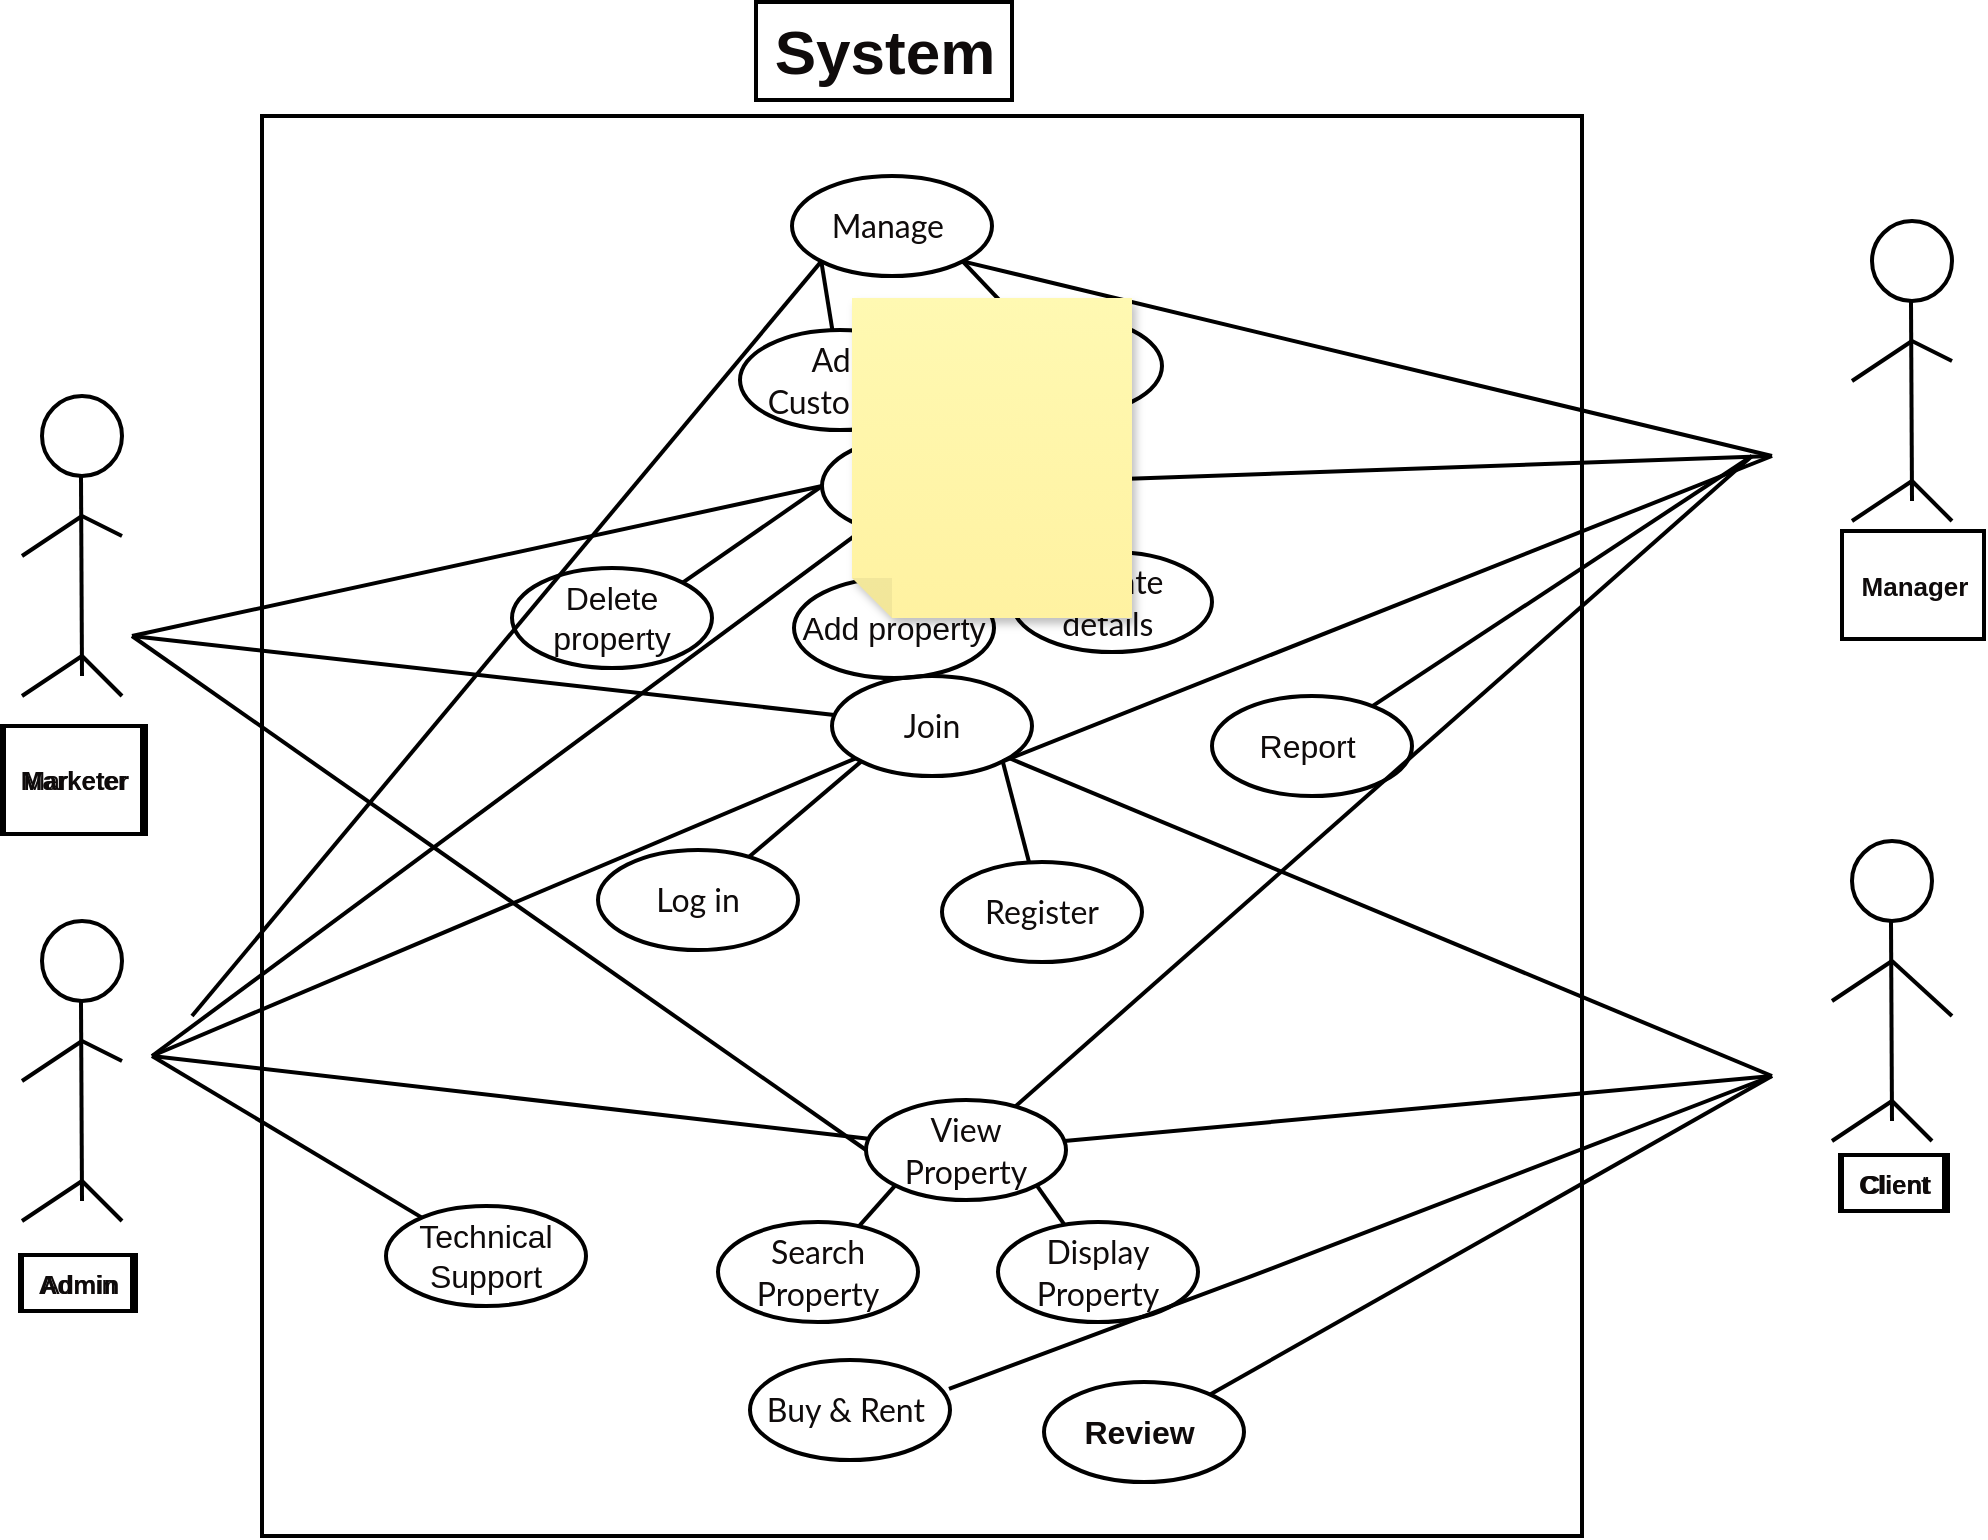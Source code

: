 <mxfile>
    <diagram id="RfYx8B_eWRE7DjxCtsJf" name="Page-1">
        <mxGraphModel dx="1397" dy="92" grid="0" gridSize="10" guides="1" tooltips="1" connect="1" arrows="1" fold="1" page="0" pageScale="1" pageWidth="1200" pageHeight="1920" background="#ffffff" math="0" shadow="0">
            <root>
                <mxCell id="0"/>
                <mxCell id="1" parent="0"/>
                <mxCell id="3" value="" style="rounded=0;whiteSpace=wrap;html=1;fontSize=16;fillColor=none;fontColor=#0f0b0b;labelBackgroundColor=none;labelBorderColor=none;strokeWidth=2;strokeColor=#000000;" parent="1" vertex="1">
                    <mxGeometry x="225" y="520" width="660" height="710" as="geometry"/>
                </mxCell>
                <mxCell id="4" value="" style="ellipse;whiteSpace=wrap;html=1;aspect=fixed;strokeWidth=2;fontSize=16;fillColor=none;fontColor=#0f0b0b;labelBackgroundColor=none;labelBorderColor=none;strokeColor=#000000;" parent="1" vertex="1">
                    <mxGeometry x="1030" y="572.5" width="40" height="40" as="geometry"/>
                </mxCell>
                <mxCell id="5" value="" style="endArrow=none;html=1;strokeWidth=2;fontSize=16;fontColor=#0f0b0b;fillColor=none;labelBackgroundColor=none;labelBorderColor=none;strokeColor=#000000;" parent="1" edge="1">
                    <mxGeometry width="50" height="50" relative="1" as="geometry">
                        <mxPoint x="1050" y="712.5" as="sourcePoint"/>
                        <mxPoint x="1049.5" y="612.5" as="targetPoint"/>
                    </mxGeometry>
                </mxCell>
                <mxCell id="6" value="" style="endArrow=none;html=1;strokeWidth=2;fontSize=16;fontColor=#0f0b0b;fillColor=none;labelBackgroundColor=none;labelBorderColor=none;strokeColor=#000000;" parent="1" edge="1">
                    <mxGeometry width="50" height="50" relative="1" as="geometry">
                        <mxPoint x="1070" y="722.5" as="sourcePoint"/>
                        <mxPoint x="1050" y="702.5" as="targetPoint"/>
                    </mxGeometry>
                </mxCell>
                <mxCell id="7" value="" style="endArrow=none;html=1;strokeWidth=2;fontSize=16;fontColor=#0f0b0b;fillColor=none;labelBackgroundColor=none;labelBorderColor=none;strokeColor=#000000;" parent="1" edge="1">
                    <mxGeometry width="50" height="50" relative="1" as="geometry">
                        <mxPoint x="1020" y="722.5" as="sourcePoint"/>
                        <mxPoint x="1050" y="702.5" as="targetPoint"/>
                    </mxGeometry>
                </mxCell>
                <mxCell id="8" value="" style="endArrow=none;html=1;strokeWidth=2;fontSize=16;fontColor=#0f0b0b;fillColor=none;labelBackgroundColor=none;labelBorderColor=none;strokeColor=#000000;" parent="1" edge="1">
                    <mxGeometry width="50" height="50" relative="1" as="geometry">
                        <mxPoint x="1070" y="642.5" as="sourcePoint"/>
                        <mxPoint x="1050" y="632.5" as="targetPoint"/>
                    </mxGeometry>
                </mxCell>
                <mxCell id="9" value="" style="endArrow=none;html=1;strokeWidth=2;fontSize=16;fontColor=#0f0b0b;fillColor=none;labelBackgroundColor=none;labelBorderColor=none;strokeColor=#000000;" parent="1" edge="1">
                    <mxGeometry width="50" height="50" relative="1" as="geometry">
                        <mxPoint x="1020" y="652.5" as="sourcePoint"/>
                        <mxPoint x="1050" y="632.5" as="targetPoint"/>
                    </mxGeometry>
                </mxCell>
                <mxCell id="10" value="" style="ellipse;whiteSpace=wrap;html=1;aspect=fixed;strokeWidth=2;fontSize=16;fillColor=none;fontColor=#0f0b0b;labelBackgroundColor=none;labelBorderColor=none;strokeColor=#000000;" parent="1" vertex="1">
                    <mxGeometry x="1020" y="882.5" width="40" height="40" as="geometry"/>
                </mxCell>
                <mxCell id="11" value="" style="endArrow=none;html=1;strokeWidth=2;fontSize=16;fontColor=#0f0b0b;fillColor=none;labelBackgroundColor=none;labelBorderColor=none;strokeColor=#000000;" parent="1" edge="1">
                    <mxGeometry width="50" height="50" relative="1" as="geometry">
                        <mxPoint x="1040" y="1022.5" as="sourcePoint"/>
                        <mxPoint x="1039.5" y="922.5" as="targetPoint"/>
                    </mxGeometry>
                </mxCell>
                <mxCell id="12" value="" style="endArrow=none;html=1;strokeWidth=2;fontSize=16;fontColor=#0f0b0b;fillColor=none;labelBackgroundColor=none;labelBorderColor=none;strokeColor=#000000;" parent="1" edge="1">
                    <mxGeometry width="50" height="50" relative="1" as="geometry">
                        <mxPoint x="1060" y="1032.5" as="sourcePoint"/>
                        <mxPoint x="1040" y="1012.5" as="targetPoint"/>
                    </mxGeometry>
                </mxCell>
                <mxCell id="13" value="" style="endArrow=none;html=1;strokeWidth=2;fontSize=16;fontColor=#0f0b0b;fillColor=none;labelBackgroundColor=none;labelBorderColor=none;strokeColor=#000000;" parent="1" edge="1">
                    <mxGeometry width="50" height="50" relative="1" as="geometry">
                        <mxPoint x="1010" y="1032.5" as="sourcePoint"/>
                        <mxPoint x="1040" y="1012.5" as="targetPoint"/>
                    </mxGeometry>
                </mxCell>
                <mxCell id="14" value="" style="endArrow=none;html=1;strokeWidth=2;fontSize=16;fontColor=#0f0b0b;fillColor=none;labelBackgroundColor=none;labelBorderColor=none;strokeColor=#000000;" parent="1" edge="1">
                    <mxGeometry width="50" height="50" relative="1" as="geometry">
                        <mxPoint x="1070" y="970" as="sourcePoint"/>
                        <mxPoint x="1040" y="942.5" as="targetPoint"/>
                    </mxGeometry>
                </mxCell>
                <mxCell id="15" value="" style="endArrow=none;html=1;strokeWidth=2;fontSize=16;fontColor=#0f0b0b;fillColor=none;labelBackgroundColor=none;labelBorderColor=none;strokeColor=#000000;" parent="1" edge="1">
                    <mxGeometry width="50" height="50" relative="1" as="geometry">
                        <mxPoint x="1010" y="962.5" as="sourcePoint"/>
                        <mxPoint x="1040" y="942.5" as="targetPoint"/>
                    </mxGeometry>
                </mxCell>
                <mxCell id="16" value="" style="ellipse;whiteSpace=wrap;html=1;aspect=fixed;strokeWidth=2;fontSize=16;fillColor=none;fontColor=#0f0b0b;labelBackgroundColor=none;labelBorderColor=none;strokeColor=#000000;" parent="1" vertex="1">
                    <mxGeometry x="115" y="660" width="40" height="40" as="geometry"/>
                </mxCell>
                <mxCell id="17" value="" style="endArrow=none;html=1;strokeWidth=2;fontSize=16;fontColor=#0f0b0b;fillColor=none;labelBackgroundColor=none;labelBorderColor=none;strokeColor=#000000;" parent="1" edge="1">
                    <mxGeometry width="50" height="50" relative="1" as="geometry">
                        <mxPoint x="135" y="800" as="sourcePoint"/>
                        <mxPoint x="134.5" y="700" as="targetPoint"/>
                    </mxGeometry>
                </mxCell>
                <mxCell id="18" value="" style="endArrow=none;html=1;strokeWidth=2;fontSize=16;fontColor=#0f0b0b;fillColor=none;labelBackgroundColor=none;labelBorderColor=none;strokeColor=#000000;" parent="1" edge="1">
                    <mxGeometry width="50" height="50" relative="1" as="geometry">
                        <mxPoint x="155" y="810" as="sourcePoint"/>
                        <mxPoint x="135" y="790" as="targetPoint"/>
                    </mxGeometry>
                </mxCell>
                <mxCell id="19" value="" style="endArrow=none;html=1;fontSize=16;strokeWidth=2;fontColor=#0f0b0b;fillColor=none;labelBackgroundColor=none;labelBorderColor=none;strokeColor=#000000;" parent="1" edge="1">
                    <mxGeometry width="50" height="50" relative="1" as="geometry">
                        <mxPoint x="105" y="810" as="sourcePoint"/>
                        <mxPoint x="135" y="790" as="targetPoint"/>
                    </mxGeometry>
                </mxCell>
                <mxCell id="20" value="" style="endArrow=none;html=1;strokeWidth=2;fontSize=16;fontColor=#0f0b0b;fillColor=none;labelBackgroundColor=none;labelBorderColor=none;strokeColor=#000000;" parent="1" edge="1">
                    <mxGeometry width="50" height="50" relative="1" as="geometry">
                        <mxPoint x="155" y="730" as="sourcePoint"/>
                        <mxPoint x="135" y="720" as="targetPoint"/>
                    </mxGeometry>
                </mxCell>
                <mxCell id="21" value="" style="endArrow=none;html=1;fontSize=16;strokeWidth=2;fontColor=#0f0b0b;fillColor=none;labelBackgroundColor=none;labelBorderColor=none;strokeColor=#000000;" parent="1" edge="1">
                    <mxGeometry width="50" height="50" relative="1" as="geometry">
                        <mxPoint x="105" y="740" as="sourcePoint"/>
                        <mxPoint x="135" y="720" as="targetPoint"/>
                    </mxGeometry>
                </mxCell>
                <mxCell id="22" value="" style="ellipse;whiteSpace=wrap;html=1;aspect=fixed;strokeWidth=2;fontSize=16;fillColor=none;fontColor=#0f0b0b;labelBackgroundColor=none;labelBorderColor=none;strokeColor=#000000;" parent="1" vertex="1">
                    <mxGeometry x="115" y="922.5" width="40" height="40" as="geometry"/>
                </mxCell>
                <mxCell id="23" value="" style="endArrow=none;html=1;strokeWidth=2;fontSize=16;fontColor=#0f0b0b;fillColor=none;labelBackgroundColor=none;labelBorderColor=none;strokeColor=#000000;" parent="1" edge="1">
                    <mxGeometry width="50" height="50" relative="1" as="geometry">
                        <mxPoint x="135" y="1062.5" as="sourcePoint"/>
                        <mxPoint x="134.5" y="962.5" as="targetPoint"/>
                    </mxGeometry>
                </mxCell>
                <mxCell id="24" value="" style="endArrow=none;html=1;strokeWidth=2;fontSize=16;fontColor=#0f0b0b;fillColor=none;labelBackgroundColor=none;labelBorderColor=none;strokeColor=#000000;" parent="1" edge="1">
                    <mxGeometry width="50" height="50" relative="1" as="geometry">
                        <mxPoint x="155" y="1072.5" as="sourcePoint"/>
                        <mxPoint x="135" y="1052.5" as="targetPoint"/>
                    </mxGeometry>
                </mxCell>
                <mxCell id="25" value="" style="endArrow=none;html=1;strokeWidth=2;fontSize=16;fontColor=#0f0b0b;fillColor=none;labelBackgroundColor=none;labelBorderColor=none;strokeColor=#000000;" parent="1" edge="1">
                    <mxGeometry width="50" height="50" relative="1" as="geometry">
                        <mxPoint x="105" y="1072.5" as="sourcePoint"/>
                        <mxPoint x="135" y="1052.5" as="targetPoint"/>
                    </mxGeometry>
                </mxCell>
                <mxCell id="26" value="" style="endArrow=none;html=1;strokeWidth=2;fontSize=16;fontColor=#0f0b0b;fillColor=none;labelBackgroundColor=none;labelBorderColor=none;strokeColor=#000000;" parent="1" edge="1">
                    <mxGeometry width="50" height="50" relative="1" as="geometry">
                        <mxPoint x="155" y="992.5" as="sourcePoint"/>
                        <mxPoint x="135" y="982.5" as="targetPoint"/>
                    </mxGeometry>
                </mxCell>
                <mxCell id="27" value="" style="endArrow=none;html=1;strokeWidth=2;fontSize=16;fontColor=#0f0b0b;fillColor=none;labelBackgroundColor=none;labelBorderColor=none;strokeColor=#000000;" parent="1" edge="1">
                    <mxGeometry width="50" height="50" relative="1" as="geometry">
                        <mxPoint x="105" y="1002.5" as="sourcePoint"/>
                        <mxPoint x="135" y="982.5" as="targetPoint"/>
                    </mxGeometry>
                </mxCell>
                <mxCell id="28" value="&lt;p style=&quot;text-align: right; font-size: 13px;&quot; align=&quot;right&quot; class=&quot;MsoNormal&quot;&gt;Manager&lt;/p&gt;" style="text;html=1;align=center;verticalAlign=middle;resizable=0;points=[];autosize=1;fillColor=none;fontColor=#0f0b0b;labelBackgroundColor=none;labelBorderColor=none;strokeWidth=2;strokeColor=#000000;fontSize=13;fontStyle=1" parent="1" vertex="1">
                    <mxGeometry x="1015" y="727.5" width="71" height="54" as="geometry"/>
                </mxCell>
                <mxCell id="30" value="&lt;span style=&quot;font-size: 13px; line-height: 115%;&quot;&gt;Client&lt;/span&gt;" style="text;html=1;align=center;verticalAlign=middle;resizable=0;points=[];autosize=1;fillColor=none;strokeWidth=2;fontSize=13;fontColor=#0f0b0b;labelBackgroundColor=none;labelBorderColor=none;strokeColor=#000000;" parent="1" vertex="1">
                    <mxGeometry x="1015" y="1039.5" width="51" height="28" as="geometry"/>
                </mxCell>
                <mxCell id="32" value="&lt;span style=&quot;font-size: 13px; line-height: 115%;&quot;&gt;Admin&lt;/span&gt;" style="text;html=1;align=center;verticalAlign=middle;resizable=0;points=[];autosize=1;fillColor=none;fontSize=13;fontColor=#0f0b0b;labelBackgroundColor=none;labelBorderColor=none;strokeWidth=2;strokeColor=#000000;" parent="1" vertex="1">
                    <mxGeometry x="105" y="1089.5" width="55" height="28" as="geometry"/>
                </mxCell>
                <mxCell id="33" value="&lt;p style=&quot;text-align: justify; font-size: 13px;&quot; class=&quot;MsoNormal&quot;&gt;Marketer&lt;/p&gt;" style="text;html=1;align=center;verticalAlign=middle;resizable=0;points=[];autosize=1;fillColor=none;fontSize=13;fontColor=#0f0b0b;labelBackgroundColor=none;labelBorderColor=none;strokeWidth=2;strokeColor=#000000;" parent="1" vertex="1">
                    <mxGeometry x="96" y="825" width="69" height="54" as="geometry"/>
                </mxCell>
                <mxCell id="34" value="&lt;span style=&quot;font-size: 31px;&quot;&gt;&lt;font style=&quot;font-size: 31px;&quot;&gt;&lt;span style=&quot;font-size: 31px;&quot;&gt;System&lt;/span&gt;&lt;/font&gt;&lt;/span&gt;" style="text;html=1;align=center;verticalAlign=middle;resizable=0;points=[];autosize=1;fillColor=none;strokeWidth=2;fontSize=31;fontColor=#0f0b0b;labelBackgroundColor=none;labelBorderColor=none;strokeColor=#000000;fontStyle=1" parent="1" vertex="1">
                    <mxGeometry x="472" y="463" width="128" height="49" as="geometry"/>
                </mxCell>
                <mxCell id="51" style="edgeStyle=none;html=1;exitX=1;exitY=1;exitDx=0;exitDy=0;strokeWidth=2;fontSize=16;fontColor=#0f0b0b;fillColor=none;labelBackgroundColor=none;labelBorderColor=none;strokeColor=#000000;endArrow=none;endFill=0;" parent="1" source="35" target="37" edge="1">
                    <mxGeometry relative="1" as="geometry"/>
                </mxCell>
                <mxCell id="52" style="edgeStyle=none;html=1;exitX=0;exitY=1;exitDx=0;exitDy=0;strokeWidth=2;fontSize=16;fontColor=#0f0b0b;fillColor=none;labelBackgroundColor=none;labelBorderColor=none;strokeColor=#000000;endArrow=none;endFill=0;" parent="1" source="35" target="36" edge="1">
                    <mxGeometry relative="1" as="geometry"/>
                </mxCell>
                <mxCell id="35" value="&lt;p data-pm-slice=&quot;1 1 [&amp;quot;tiptapChildEditor&amp;quot;,{&amp;quot;id&amp;quot;:&amp;quot;fb70f001-ee99-46ff-b949-60074a4d5e6c&amp;quot;,&amp;quot;entityid&amp;quot;:&amp;quot;&amp;quot;,&amp;quot;shapeId&amp;quot;:&amp;quot;ecjv3ozk9e&amp;quot;,&amp;quot;textId&amp;quot;:&amp;quot;TKFUad1yQei&amp;quot;}]&quot; dir=&quot;ltr&quot; style=&quot;font-size: 16px;&quot;&gt;&lt;span style=&quot;font-size: 16px; font-family: Lato;&quot;&gt;Manage&amp;nbsp;&lt;/span&gt;&lt;/p&gt;" style="ellipse;whiteSpace=wrap;html=1;strokeWidth=2;fontSize=16;fillColor=none;fontColor=#0f0b0b;labelBackgroundColor=none;labelBorderColor=none;strokeColor=#000000;fontStyle=0" parent="1" vertex="1">
                    <mxGeometry x="490" y="550" width="100" height="50" as="geometry"/>
                </mxCell>
                <mxCell id="36" value="&lt;p data-pm-slice=&quot;1 1 [&amp;quot;tiptapChildEditor&amp;quot;,{&amp;quot;id&amp;quot;:&amp;quot;12672694-4c3d-4927-9237-0cecaf01b426&amp;quot;,&amp;quot;entityid&amp;quot;:&amp;quot;&amp;quot;,&amp;quot;shapeId&amp;quot;:&amp;quot;27w8tu1gql&amp;quot;,&amp;quot;textId&amp;quot;:&amp;quot;TKFUad1yQei&amp;quot;}]&quot; dir=&quot;ltr&quot; style=&quot;font-size: 16px;&quot;&gt;&lt;span style=&quot;font-size: 16px; font-family: Lato;&quot;&gt;Add Customer&amp;nbsp;&lt;/span&gt;&lt;/p&gt;" style="ellipse;whiteSpace=wrap;html=1;strokeWidth=2;fontSize=16;fillColor=none;fontColor=#0f0b0b;labelBackgroundColor=none;labelBorderColor=none;strokeColor=#000000;fontStyle=0" parent="1" vertex="1">
                    <mxGeometry x="464" y="627" width="100" height="50" as="geometry"/>
                </mxCell>
                <mxCell id="37" value="&lt;p data-pm-slice=&quot;1 1 [&amp;quot;tiptapChildEditor&amp;quot;,{&amp;quot;id&amp;quot;:&amp;quot;60acd806-edee-4243-a962-bdbf8711fe28&amp;quot;,&amp;quot;entityid&amp;quot;:&amp;quot;&amp;quot;,&amp;quot;shapeId&amp;quot;:&amp;quot;yc09x6gufp&amp;quot;,&amp;quot;textId&amp;quot;:&amp;quot;TKFUad1yQei&amp;quot;}]&quot; dir=&quot;ltr&quot; style=&quot;font-size: 16px;&quot;&gt;&lt;span style=&quot;font-size: 16px; font-family: Lato;&quot;&gt;Delete Customer&amp;nbsp;&lt;/span&gt;&lt;/p&gt;" style="ellipse;whiteSpace=wrap;html=1;strokeWidth=2;fontSize=16;fillColor=none;fontColor=#0f0b0b;labelBackgroundColor=none;labelBorderColor=none;strokeColor=#000000;fontStyle=0" parent="1" vertex="1">
                    <mxGeometry x="575" y="620" width="100" height="50" as="geometry"/>
                </mxCell>
                <mxCell id="53" style="edgeStyle=none;html=1;exitX=1;exitY=1;exitDx=0;exitDy=0;strokeWidth=2;fontSize=16;fontColor=#0f0b0b;fillColor=none;labelBackgroundColor=none;labelBorderColor=none;strokeColor=#000000;endArrow=none;endFill=0;" parent="1" source="38" target="39" edge="1">
                    <mxGeometry relative="1" as="geometry"/>
                </mxCell>
                <mxCell id="54" style="edgeStyle=none;html=1;exitX=0.5;exitY=1;exitDx=0;exitDy=0;strokeWidth=2;fontSize=16;fontColor=#0f0b0b;fillColor=none;labelBackgroundColor=none;labelBorderColor=none;strokeColor=#000000;endArrow=none;endFill=0;" parent="1" source="38" target="40" edge="1">
                    <mxGeometry relative="1" as="geometry"/>
                </mxCell>
                <mxCell id="55" style="edgeStyle=none;html=1;exitX=0;exitY=0.5;exitDx=0;exitDy=0;entryX=1;entryY=0;entryDx=0;entryDy=0;strokeWidth=2;fontSize=16;fontColor=#0f0b0b;fillColor=none;labelBackgroundColor=none;labelBorderColor=none;strokeColor=#000000;endArrow=none;endFill=0;" parent="1" source="38" target="41" edge="1">
                    <mxGeometry relative="1" as="geometry"/>
                </mxCell>
                <mxCell id="38" value="&lt;p data-pm-slice=&quot;1 1 [&amp;quot;tiptapChildEditor&amp;quot;,{&amp;quot;id&amp;quot;:&amp;quot;89182cde-3145-406e-9c35-c256da68d796&amp;quot;,&amp;quot;entityid&amp;quot;:&amp;quot;&amp;quot;,&amp;quot;shapeId&amp;quot;:&amp;quot;6xi1xsp7p6&amp;quot;,&amp;quot;textId&amp;quot;:&amp;quot;TKFUad1yQei&amp;quot;}]&quot; dir=&quot;ltr&quot; style=&quot;font-size: 16px;&quot;&gt;&lt;span style=&quot;font-size: 16px; font-family: Lato;&quot;&gt;Control of Property&amp;nbsp;&lt;/span&gt;&lt;/p&gt;" style="ellipse;whiteSpace=wrap;html=1;strokeWidth=2;fontSize=16;fillColor=none;fontColor=#0f0b0b;labelBackgroundColor=none;labelBorderColor=none;strokeColor=#000000;" parent="1" vertex="1">
                    <mxGeometry x="505" y="680" width="100" height="50" as="geometry"/>
                </mxCell>
                <mxCell id="39" value="&lt;p data-pm-slice=&quot;1 1 [&amp;quot;tiptapChildEditor&amp;quot;,{&amp;quot;id&amp;quot;:&amp;quot;229a2447-e261-4eaf-8cdd-fe5d0e287021&amp;quot;,&amp;quot;entityid&amp;quot;:&amp;quot;&amp;quot;,&amp;quot;shapeId&amp;quot;:&amp;quot;6gif4pevab&amp;quot;,&amp;quot;textId&amp;quot;:&amp;quot;TKFUad1yQei&amp;quot;}]&quot; dir=&quot;ltr&quot; style=&quot;font-size: 16px;&quot;&gt;&lt;span style=&quot;font-size: 16px; font-family: Lato;&quot;&gt;Update details&amp;nbsp;&lt;/span&gt;&lt;/p&gt;" style="ellipse;whiteSpace=wrap;html=1;strokeWidth=2;fontSize=16;fillColor=none;fontColor=#0f0b0b;labelBackgroundColor=none;labelBorderColor=none;strokeColor=#000000;" parent="1" vertex="1">
                    <mxGeometry x="600" y="738" width="100" height="50" as="geometry"/>
                </mxCell>
                <mxCell id="40" value="&lt;p data-pm-slice=&quot;1 1 [&amp;quot;tiptapChildEditor&amp;quot;,{&amp;quot;id&amp;quot;:&amp;quot;b778cf9c-7402-45e0-a997-aa40227b500b&amp;quot;,&amp;quot;entityid&amp;quot;:&amp;quot;&amp;quot;,&amp;quot;shapeId&amp;quot;:&amp;quot;1emragwngi&amp;quot;,&amp;quot;textId&amp;quot;:&amp;quot;TKFUad1yQei&amp;quot;}]&quot; dir=&quot;ltr&quot; style=&quot;font-size: 16px;&quot;&gt;&lt;span style=&quot;font-size: 16px; font-family: Arial;&quot;&gt;Add property&lt;/span&gt;&lt;/p&gt;" style="ellipse;whiteSpace=wrap;html=1;strokeWidth=2;fontSize=16;fillColor=none;fontColor=#0f0b0b;labelBackgroundColor=none;labelBorderColor=none;strokeColor=#000000;" parent="1" vertex="1">
                    <mxGeometry x="491" y="751" width="100" height="50" as="geometry"/>
                </mxCell>
                <mxCell id="41" value="&lt;p data-pm-slice=&quot;1 1 [&amp;quot;tiptapChildEditor&amp;quot;,{&amp;quot;id&amp;quot;:&amp;quot;11f3c1ef-0839-406e-9f69-3ad79f099be0&amp;quot;,&amp;quot;entityid&amp;quot;:&amp;quot;&amp;quot;,&amp;quot;shapeId&amp;quot;:&amp;quot;17c3e5wizu&amp;quot;,&amp;quot;textId&amp;quot;:&amp;quot;TKFUad1yQei&amp;quot;}]&quot; dir=&quot;ltr&quot; style=&quot;font-size: 16px;&quot;&gt;&lt;span style=&quot;font-size: 16px; font-family: Arial;&quot;&gt;Delete property&lt;/span&gt;&lt;/p&gt;" style="ellipse;whiteSpace=wrap;html=1;strokeWidth=2;fontSize=16;fillColor=none;fontColor=#0f0b0b;labelBackgroundColor=none;labelBorderColor=none;strokeColor=#000000;fontStyle=0" parent="1" vertex="1">
                    <mxGeometry x="350" y="746" width="100" height="50" as="geometry"/>
                </mxCell>
                <mxCell id="56" style="edgeStyle=none;html=1;exitX=1;exitY=1;exitDx=0;exitDy=0;strokeWidth=2;fontSize=16;fontColor=#0f0b0b;fillColor=none;labelBackgroundColor=none;labelBorderColor=none;strokeColor=#000000;endArrow=none;endFill=0;" parent="1" source="42" target="43" edge="1">
                    <mxGeometry relative="1" as="geometry"/>
                </mxCell>
                <mxCell id="57" style="edgeStyle=none;html=1;exitX=0;exitY=1;exitDx=0;exitDy=0;strokeWidth=2;fontSize=16;fontColor=#0f0b0b;fillColor=none;labelBackgroundColor=none;labelBorderColor=none;strokeColor=#000000;endArrow=none;endFill=0;" parent="1" source="42" target="44" edge="1">
                    <mxGeometry relative="1" as="geometry"/>
                </mxCell>
                <mxCell id="42" value="&lt;p data-pm-slice=&quot;1 1 [&amp;quot;tiptapChildEditor&amp;quot;,{&amp;quot;id&amp;quot;:&amp;quot;dbbe79b0-3063-46c5-8e18-a2e126536a5e&amp;quot;,&amp;quot;entityid&amp;quot;:&amp;quot;&amp;quot;,&amp;quot;shapeId&amp;quot;:&amp;quot;3rq19vnsb2&amp;quot;,&amp;quot;textId&amp;quot;:&amp;quot;TKFUad1yQei&amp;quot;}]&quot; dir=&quot;ltr&quot; style=&quot;font-size: 16px;&quot;&gt;&lt;span style=&quot;font-size: 16px; font-family: Lato;&quot;&gt;Join&lt;/span&gt;&lt;/p&gt;" style="ellipse;whiteSpace=wrap;html=1;strokeWidth=2;fontSize=16;fillColor=none;fontColor=#0f0b0b;labelBackgroundColor=none;labelBorderColor=none;strokeColor=#000000;fontStyle=0" parent="1" vertex="1">
                    <mxGeometry x="510" y="800" width="100" height="50" as="geometry"/>
                </mxCell>
                <mxCell id="43" value="&lt;p data-pm-slice=&quot;1 1 [&amp;quot;tiptapChildEditor&amp;quot;,{&amp;quot;id&amp;quot;:&amp;quot;171806fa-b07d-41f4-80a6-adb4a9737d3a&amp;quot;,&amp;quot;entityid&amp;quot;:&amp;quot;&amp;quot;,&amp;quot;shapeId&amp;quot;:&amp;quot;2ihccaw9sg&amp;quot;,&amp;quot;textId&amp;quot;:&amp;quot;TKFUad1yQei&amp;quot;}]&quot; dir=&quot;ltr&quot; style=&quot;font-size: 16px;&quot;&gt;&lt;span style=&quot;font-size: 16px; font-family: Lato;&quot;&gt;Register&lt;/span&gt;&lt;/p&gt;" style="ellipse;whiteSpace=wrap;html=1;strokeWidth=2;fontSize=16;fillColor=none;fontColor=#0f0b0b;labelBackgroundColor=none;labelBorderColor=none;strokeColor=#000000;fontStyle=0" parent="1" vertex="1">
                    <mxGeometry x="565" y="893" width="100" height="50" as="geometry"/>
                </mxCell>
                <mxCell id="44" value="&lt;p data-pm-slice=&quot;1 1 [&amp;quot;tiptapChildEditor&amp;quot;,{&amp;quot;id&amp;quot;:&amp;quot;15b7ea38-4b4b-43f5-8c77-2416d00109b5&amp;quot;,&amp;quot;entityid&amp;quot;:&amp;quot;&amp;quot;,&amp;quot;shapeId&amp;quot;:&amp;quot;83l6ti59ei&amp;quot;,&amp;quot;textId&amp;quot;:&amp;quot;TKFUad1yQei&amp;quot;}]&quot; dir=&quot;ltr&quot; style=&quot;font-size: 16px;&quot;&gt;&lt;span style=&quot;font-size: 16px; font-family: Lato;&quot;&gt;Log in&lt;/span&gt;&lt;/p&gt;" style="ellipse;whiteSpace=wrap;html=1;strokeWidth=2;fontSize=16;fillColor=none;fontColor=#0f0b0b;labelBackgroundColor=none;labelBorderColor=none;strokeColor=#000000;fontStyle=0" parent="1" vertex="1">
                    <mxGeometry x="393" y="887" width="100" height="50" as="geometry"/>
                </mxCell>
                <mxCell id="58" style="edgeStyle=none;html=1;exitX=1;exitY=1;exitDx=0;exitDy=0;strokeWidth=2;fontSize=16;fontColor=#0f0b0b;fillColor=none;labelBackgroundColor=none;labelBorderColor=none;strokeColor=#000000;endArrow=none;endFill=0;" parent="1" source="46" target="48" edge="1">
                    <mxGeometry relative="1" as="geometry"/>
                </mxCell>
                <mxCell id="59" style="edgeStyle=none;html=1;exitX=0;exitY=1;exitDx=0;exitDy=0;strokeWidth=2;fontSize=16;fontColor=#0f0b0b;fillColor=none;labelBackgroundColor=none;labelBorderColor=none;strokeColor=#000000;endArrow=none;endFill=0;" parent="1" source="46" target="47" edge="1">
                    <mxGeometry relative="1" as="geometry"/>
                </mxCell>
                <mxCell id="46" value="&lt;p data-pm-slice=&quot;1 1 [&amp;quot;tiptapChildEditor&amp;quot;,{&amp;quot;id&amp;quot;:&amp;quot;e05d10ee-1e10-48f0-8d5c-b8fab76f87f2&amp;quot;,&amp;quot;entityid&amp;quot;:&amp;quot;&amp;quot;,&amp;quot;shapeId&amp;quot;:&amp;quot;9hd7mcix69&amp;quot;,&amp;quot;textId&amp;quot;:&amp;quot;TKFUad1yQei&amp;quot;}]&quot; dir=&quot;ltr&quot; style=&quot;font-size: 16px;&quot;&gt;&lt;span style=&quot;font-size: 16px; font-family: Lato;&quot;&gt;View Property&lt;/span&gt;&lt;/p&gt;" style="ellipse;whiteSpace=wrap;html=1;strokeWidth=2;fontSize=16;fillColor=none;fontColor=#0f0b0b;labelBackgroundColor=none;labelBorderColor=none;strokeColor=#000000;" parent="1" vertex="1">
                    <mxGeometry x="527" y="1012" width="100" height="50" as="geometry"/>
                </mxCell>
                <mxCell id="47" value="&lt;p data-pm-slice=&quot;1 1 [&amp;quot;tiptapChildEditor&amp;quot;,{&amp;quot;id&amp;quot;:&amp;quot;bafb120d-b480-4af3-8b68-a9d5cf08f5e0&amp;quot;,&amp;quot;entityid&amp;quot;:&amp;quot;&amp;quot;,&amp;quot;shapeId&amp;quot;:&amp;quot;15xb48l6ps&amp;quot;,&amp;quot;textId&amp;quot;:&amp;quot;TKFUad1yQei&amp;quot;}]&quot; dir=&quot;ltr&quot; style=&quot;font-size: 16px;&quot;&gt;&lt;span style=&quot;font-size: 16px; font-family: Lato;&quot;&gt;Search Property&lt;/span&gt;&lt;/p&gt;" style="ellipse;whiteSpace=wrap;html=1;strokeWidth=2;fontSize=16;fillColor=none;fontColor=#0f0b0b;labelBackgroundColor=none;labelBorderColor=none;strokeColor=#000000;" parent="1" vertex="1">
                    <mxGeometry x="453" y="1073" width="100" height="50" as="geometry"/>
                </mxCell>
                <mxCell id="48" value="&lt;p data-pm-slice=&quot;1 1 [&amp;quot;tiptapChildEditor&amp;quot;,{&amp;quot;id&amp;quot;:&amp;quot;4b499bea-759f-4702-af28-7ebf5c57c3b4&amp;quot;,&amp;quot;entityid&amp;quot;:&amp;quot;&amp;quot;,&amp;quot;shapeId&amp;quot;:&amp;quot;2kecxbgva0&amp;quot;,&amp;quot;textId&amp;quot;:&amp;quot;TKFUad1yQei&amp;quot;}]&quot; dir=&quot;ltr&quot; style=&quot;font-size: 16px;&quot;&gt;&lt;span style=&quot;font-size: 16px; font-family: Lato;&quot;&gt;Display Property&lt;/span&gt;&lt;/p&gt;" style="ellipse;whiteSpace=wrap;html=1;strokeWidth=2;fontSize=16;fillColor=none;fontColor=#0f0b0b;labelBackgroundColor=none;labelBorderColor=none;strokeColor=#000000;fontStyle=0" parent="1" vertex="1">
                    <mxGeometry x="593" y="1073" width="100" height="50" as="geometry"/>
                </mxCell>
                <mxCell id="49" value="&lt;p data-pm-slice=&quot;1 1 [&amp;quot;tiptapChildEditor&amp;quot;,{&amp;quot;id&amp;quot;:&amp;quot;6245ac46-6a68-4cfb-b70f-62e3e079b206&amp;quot;,&amp;quot;entityid&amp;quot;:&amp;quot;&amp;quot;,&amp;quot;shapeId&amp;quot;:&amp;quot;1aqvoecalm&amp;quot;,&amp;quot;textId&amp;quot;:&amp;quot;TKFUad1yQei&amp;quot;}]&quot; dir=&quot;ltr&quot; style=&quot;font-size: 16px;&quot;&gt;&lt;span style=&quot;font-size: 16px; font-family: Lato;&quot;&gt;Buy &amp;amp; Rent&amp;nbsp;&lt;/span&gt;&lt;/p&gt;" style="ellipse;whiteSpace=wrap;html=1;strokeWidth=2;fontSize=16;fillColor=none;fontColor=#0f0b0b;labelBackgroundColor=none;labelBorderColor=none;strokeColor=#000000;" parent="1" vertex="1">
                    <mxGeometry x="469" y="1142" width="100" height="50" as="geometry"/>
                </mxCell>
                <mxCell id="50" value="&lt;p data-pm-slice=&quot;1 1 [&amp;quot;tiptapChildEditor&amp;quot;,{&amp;quot;id&amp;quot;:&amp;quot;6245ac46-6a68-4cfb-b70f-62e3e079b206&amp;quot;,&amp;quot;entityid&amp;quot;:&amp;quot;&amp;quot;,&amp;quot;shapeId&amp;quot;:&amp;quot;1aqvoecalm&amp;quot;,&amp;quot;textId&amp;quot;:&amp;quot;TKFUad1yQei&amp;quot;}]&quot; dir=&quot;ltr&quot; style=&quot;font-size: 16px;&quot;&gt;&lt;b style=&quot;font-size: 16px;&quot;&gt;Review&amp;nbsp;&lt;/b&gt;&lt;br style=&quot;font-size: 16px;&quot;&gt;&lt;/p&gt;" style="ellipse;whiteSpace=wrap;html=1;strokeWidth=2;fontSize=16;fillColor=none;fontColor=#0f0b0b;labelBackgroundColor=none;labelBorderColor=none;strokeColor=#000000;" parent="1" vertex="1">
                    <mxGeometry x="616" y="1153" width="100" height="50" as="geometry"/>
                </mxCell>
                <mxCell id="60" value="&lt;p data-pm-slice=&quot;1 1 [&amp;quot;tiptapChildEditor&amp;quot;,{&amp;quot;id&amp;quot;:&amp;quot;229a2447-e261-4eaf-8cdd-fe5d0e287021&amp;quot;,&amp;quot;entityid&amp;quot;:&amp;quot;&amp;quot;,&amp;quot;shapeId&amp;quot;:&amp;quot;6gif4pevab&amp;quot;,&amp;quot;textId&amp;quot;:&amp;quot;TKFUad1yQei&amp;quot;}]&quot; dir=&quot;ltr&quot; style=&quot;font-size: 16px;&quot;&gt;Report&amp;nbsp;&lt;br style=&quot;font-size: 16px;&quot;&gt;&lt;/p&gt;" style="ellipse;whiteSpace=wrap;html=1;strokeWidth=2;fontSize=16;fillColor=none;fontColor=#0f0b0b;labelBackgroundColor=none;labelBorderColor=none;strokeColor=#000000;fontStyle=0" parent="1" vertex="1">
                    <mxGeometry x="700" y="810" width="100" height="50" as="geometry"/>
                </mxCell>
                <mxCell id="61" value="&lt;p data-pm-slice=&quot;1 1 [&amp;quot;tiptapChildEditor&amp;quot;,{&amp;quot;id&amp;quot;:&amp;quot;229a2447-e261-4eaf-8cdd-fe5d0e287021&amp;quot;,&amp;quot;entityid&amp;quot;:&amp;quot;&amp;quot;,&amp;quot;shapeId&amp;quot;:&amp;quot;6gif4pevab&amp;quot;,&amp;quot;textId&amp;quot;:&amp;quot;TKFUad1yQei&amp;quot;}]&quot; dir=&quot;ltr&quot; style=&quot;font-size: 16px;&quot;&gt;Technical Support&lt;br style=&quot;font-size: 16px;&quot;&gt;&lt;/p&gt;" style="ellipse;whiteSpace=wrap;html=1;strokeWidth=2;fontSize=16;fillColor=none;fontColor=#0f0b0b;labelBackgroundColor=none;labelBorderColor=none;strokeColor=#000000;" parent="1" vertex="1">
                    <mxGeometry x="287" y="1065" width="100" height="50" as="geometry"/>
                </mxCell>
                <mxCell id="62" value="" style="endArrow=none;html=1;fontSize=16;entryX=0;entryY=0.5;entryDx=0;entryDy=0;strokeWidth=2;fontColor=#0f0b0b;fillColor=none;labelBackgroundColor=none;labelBorderColor=none;strokeColor=#000000;endFill=0;" parent="1" target="38" edge="1">
                    <mxGeometry width="50" height="50" relative="1" as="geometry">
                        <mxPoint x="160" y="780" as="sourcePoint"/>
                        <mxPoint x="500" y="760" as="targetPoint"/>
                    </mxGeometry>
                </mxCell>
                <mxCell id="63" value="" style="endArrow=none;html=1;fontSize=16;strokeWidth=2;fontColor=#0f0b0b;fillColor=none;labelBackgroundColor=none;labelBorderColor=none;strokeColor=#000000;endFill=0;" parent="1" target="42" edge="1">
                    <mxGeometry width="50" height="50" relative="1" as="geometry">
                        <mxPoint x="160" y="780" as="sourcePoint"/>
                        <mxPoint x="515" y="660" as="targetPoint"/>
                    </mxGeometry>
                </mxCell>
                <mxCell id="64" value="" style="endArrow=none;html=1;fontSize=16;entryX=0;entryY=0.5;entryDx=0;entryDy=0;strokeWidth=2;fontColor=#0f0b0b;fillColor=none;labelBackgroundColor=none;labelBorderColor=none;strokeColor=#000000;endFill=0;" parent="1" target="46" edge="1">
                    <mxGeometry width="50" height="50" relative="1" as="geometry">
                        <mxPoint x="160" y="780" as="sourcePoint"/>
                        <mxPoint x="515" y="660" as="targetPoint"/>
                    </mxGeometry>
                </mxCell>
                <mxCell id="65" value="" style="endArrow=none;html=1;fontSize=16;strokeWidth=2;fontColor=#0f0b0b;fillColor=none;labelBackgroundColor=none;labelBorderColor=none;strokeColor=#000000;endFill=0;" parent="1" target="46" edge="1">
                    <mxGeometry width="50" height="50" relative="1" as="geometry">
                        <mxPoint x="980" y="1000" as="sourcePoint"/>
                        <mxPoint x="910" y="1220" as="targetPoint"/>
                    </mxGeometry>
                </mxCell>
                <mxCell id="66" value="" style="endArrow=none;html=1;fontSize=16;strokeWidth=2;fontColor=#0f0b0b;fillColor=none;labelBackgroundColor=none;labelBorderColor=none;strokeColor=#000000;endFill=0;" parent="1" target="42" edge="1">
                    <mxGeometry width="50" height="50" relative="1" as="geometry">
                        <mxPoint x="980" y="1000" as="sourcePoint"/>
                        <mxPoint x="600" y="840" as="targetPoint"/>
                    </mxGeometry>
                </mxCell>
                <mxCell id="67" value="" style="endArrow=none;html=1;fontSize=16;strokeWidth=2;fontColor=#0f0b0b;fillColor=none;labelBackgroundColor=none;labelBorderColor=none;strokeColor=#000000;endFill=0;" parent="1" target="50" edge="1">
                    <mxGeometry width="50" height="50" relative="1" as="geometry">
                        <mxPoint x="980" y="1000" as="sourcePoint"/>
                        <mxPoint x="610" y="850" as="targetPoint"/>
                    </mxGeometry>
                </mxCell>
                <mxCell id="68" value="" style="endArrow=none;html=1;fontSize=16;entryX=0.995;entryY=0.289;entryDx=0;entryDy=0;strokeWidth=2;fontColor=#0f0b0b;fillColor=none;labelBackgroundColor=none;labelBorderColor=none;strokeColor=#000000;endFill=0;entryPerimeter=0;" parent="1" target="49" edge="1">
                    <mxGeometry width="50" height="50" relative="1" as="geometry">
                        <mxPoint x="980" y="1000" as="sourcePoint"/>
                        <mxPoint x="688.819" y="1234.553" as="targetPoint"/>
                        <Array as="points">
                            <mxPoint x="720" y="1100"/>
                        </Array>
                    </mxGeometry>
                </mxCell>
                <mxCell id="70" value="" style="endArrow=none;html=1;fontSize=16;strokeWidth=2;fontColor=#0f0b0b;fillColor=none;labelBackgroundColor=none;labelBorderColor=none;strokeColor=#000000;endFill=0;" parent="1" target="46" edge="1">
                    <mxGeometry width="50" height="50" relative="1" as="geometry">
                        <mxPoint x="170" y="990" as="sourcePoint"/>
                        <mxPoint x="190" y="1260" as="targetPoint"/>
                    </mxGeometry>
                </mxCell>
                <mxCell id="71" value="" style="endArrow=none;html=1;fontSize=16;entryX=0;entryY=1;entryDx=0;entryDy=0;strokeWidth=2;fontColor=#0f0b0b;fillColor=none;labelBackgroundColor=none;labelBorderColor=none;strokeColor=#000000;endFill=0;" parent="1" target="35" edge="1">
                    <mxGeometry width="50" height="50" relative="1" as="geometry">
                        <mxPoint x="190" y="970" as="sourcePoint"/>
                        <mxPoint x="546.653" y="1045.533" as="targetPoint"/>
                    </mxGeometry>
                </mxCell>
                <mxCell id="72" value="" style="endArrow=none;html=1;fontSize=16;strokeWidth=2;fontColor=#0f0b0b;fillColor=none;labelBackgroundColor=none;labelBorderColor=none;strokeColor=#000000;endFill=0;" parent="1" target="38" edge="1">
                    <mxGeometry width="50" height="50" relative="1" as="geometry">
                        <mxPoint x="170" y="990" as="sourcePoint"/>
                        <mxPoint x="556.653" y="1055.533" as="targetPoint"/>
                    </mxGeometry>
                </mxCell>
                <mxCell id="73" value="" style="endArrow=none;html=1;fontSize=16;strokeWidth=2;fontColor=#0f0b0b;fillColor=none;labelBackgroundColor=none;labelBorderColor=none;strokeColor=#000000;endFill=0;" parent="1" target="42" edge="1">
                    <mxGeometry width="50" height="50" relative="1" as="geometry">
                        <mxPoint x="170" y="990" as="sourcePoint"/>
                        <mxPoint x="566.653" y="1065.533" as="targetPoint"/>
                    </mxGeometry>
                </mxCell>
                <mxCell id="74" value="" style="endArrow=none;html=1;fontSize=16;entryX=1;entryY=1;entryDx=0;entryDy=0;strokeWidth=2;fontColor=#0f0b0b;fillColor=none;labelBackgroundColor=none;labelBorderColor=none;strokeColor=#000000;endFill=0;" parent="1" target="35" edge="1">
                    <mxGeometry width="50" height="50" relative="1" as="geometry">
                        <mxPoint x="980" y="690" as="sourcePoint"/>
                        <mxPoint x="530" y="780" as="targetPoint"/>
                    </mxGeometry>
                </mxCell>
                <mxCell id="75" value="" style="endArrow=none;html=1;fontSize=16;strokeWidth=2;fontColor=#0f0b0b;fillColor=none;labelBackgroundColor=none;labelBorderColor=none;strokeColor=#000000;endFill=0;" parent="1" target="38" edge="1">
                    <mxGeometry width="50" height="50" relative="1" as="geometry">
                        <mxPoint x="980" y="690" as="sourcePoint"/>
                        <mxPoint x="606.82" y="534.142" as="targetPoint"/>
                    </mxGeometry>
                </mxCell>
                <mxCell id="76" value="" style="endArrow=none;html=1;fontSize=16;entryX=1;entryY=1;entryDx=0;entryDy=0;strokeWidth=2;fontColor=#0f0b0b;fillColor=none;labelBackgroundColor=none;labelBorderColor=none;strokeColor=#000000;endFill=0;" parent="1" target="42" edge="1">
                    <mxGeometry width="50" height="50" relative="1" as="geometry">
                        <mxPoint x="980" y="690" as="sourcePoint"/>
                        <mxPoint x="585.511" y="676.476" as="targetPoint"/>
                    </mxGeometry>
                </mxCell>
                <mxCell id="77" value="" style="endArrow=none;html=1;fontSize=16;strokeWidth=2;fontColor=#0f0b0b;fillColor=none;labelBackgroundColor=none;labelBorderColor=none;strokeColor=#000000;endFill=0;" parent="1" target="46" edge="1">
                    <mxGeometry width="50" height="50" relative="1" as="geometry">
                        <mxPoint x="970" y="690" as="sourcePoint"/>
                        <mxPoint x="575.527" y="944.529" as="targetPoint"/>
                    </mxGeometry>
                </mxCell>
                <mxCell id="78" value="" style="endArrow=none;html=1;fontSize=16;strokeWidth=2;fontColor=#0f0b0b;fillColor=none;labelBackgroundColor=none;labelBorderColor=none;strokeColor=#000000;endFill=0;" parent="1" target="61" edge="1">
                    <mxGeometry width="50" height="50" relative="1" as="geometry">
                        <mxPoint x="170" y="990" as="sourcePoint"/>
                        <mxPoint x="620" y="1040" as="targetPoint"/>
                    </mxGeometry>
                </mxCell>
                <mxCell id="95" value="" style="endArrow=none;html=1;fontSize=16;strokeWidth=2;fontColor=#0f0b0b;fillColor=none;labelBackgroundColor=none;labelBorderColor=none;strokeColor=#000000;endFill=0;" parent="1" target="60" edge="1">
                    <mxGeometry width="50" height="50" relative="1" as="geometry">
                        <mxPoint x="970" y="690" as="sourcePoint"/>
                        <mxPoint x="620" y="1040" as="targetPoint"/>
                    </mxGeometry>
                </mxCell>
                <mxCell id="113" value="&lt;span style=&quot;font-size: 13px; line-height: 115%;&quot;&gt;Client&lt;/span&gt;" style="text;html=1;align=center;verticalAlign=middle;resizable=0;points=[];autosize=1;fillColor=none;strokeWidth=2;fontSize=13;fontColor=#0f0b0b;labelBackgroundColor=none;labelBorderColor=none;strokeColor=#000000;fontStyle=1" parent="1" vertex="1">
                    <mxGeometry x="1014" y="1039.5" width="54" height="28" as="geometry"/>
                </mxCell>
                <mxCell id="114" value="&lt;span style=&quot;font-size: 13px; line-height: 115%;&quot;&gt;Admin&lt;/span&gt;" style="text;html=1;align=center;verticalAlign=middle;resizable=0;points=[];autosize=1;fillColor=none;fontSize=13;fontColor=#0f0b0b;labelBackgroundColor=none;labelBorderColor=none;strokeWidth=2;strokeColor=#000000;fontStyle=1" parent="1" vertex="1">
                    <mxGeometry x="104" y="1089.5" width="58" height="28" as="geometry"/>
                </mxCell>
                <mxCell id="115" value="&lt;p style=&quot;text-align: justify; font-size: 13px;&quot; class=&quot;MsoNormal&quot;&gt;Marketer&lt;/p&gt;" style="text;html=1;align=center;verticalAlign=middle;resizable=0;points=[];autosize=1;fillColor=none;fontSize=13;fontColor=#0f0b0b;labelBackgroundColor=none;labelBorderColor=none;strokeWidth=2;strokeColor=#000000;fontStyle=1" parent="1" vertex="1">
                    <mxGeometry x="95" y="825" width="72" height="54" as="geometry"/>
                </mxCell>
                <mxCell id="116" value="" style="shape=note;whiteSpace=wrap;html=1;backgroundOutline=1;fontColor=#000000;darkOpacity=0.05;fillColor=#FFF9B2;strokeColor=none;fillStyle=solid;direction=west;gradientDirection=north;gradientColor=#FFF2A1;shadow=1;size=20;pointerEvents=1;" vertex="1" parent="1">
                    <mxGeometry x="520" y="611" width="140" height="160" as="geometry"/>
                </mxCell>
            </root>
        </mxGraphModel>
    </diagram>
</mxfile>